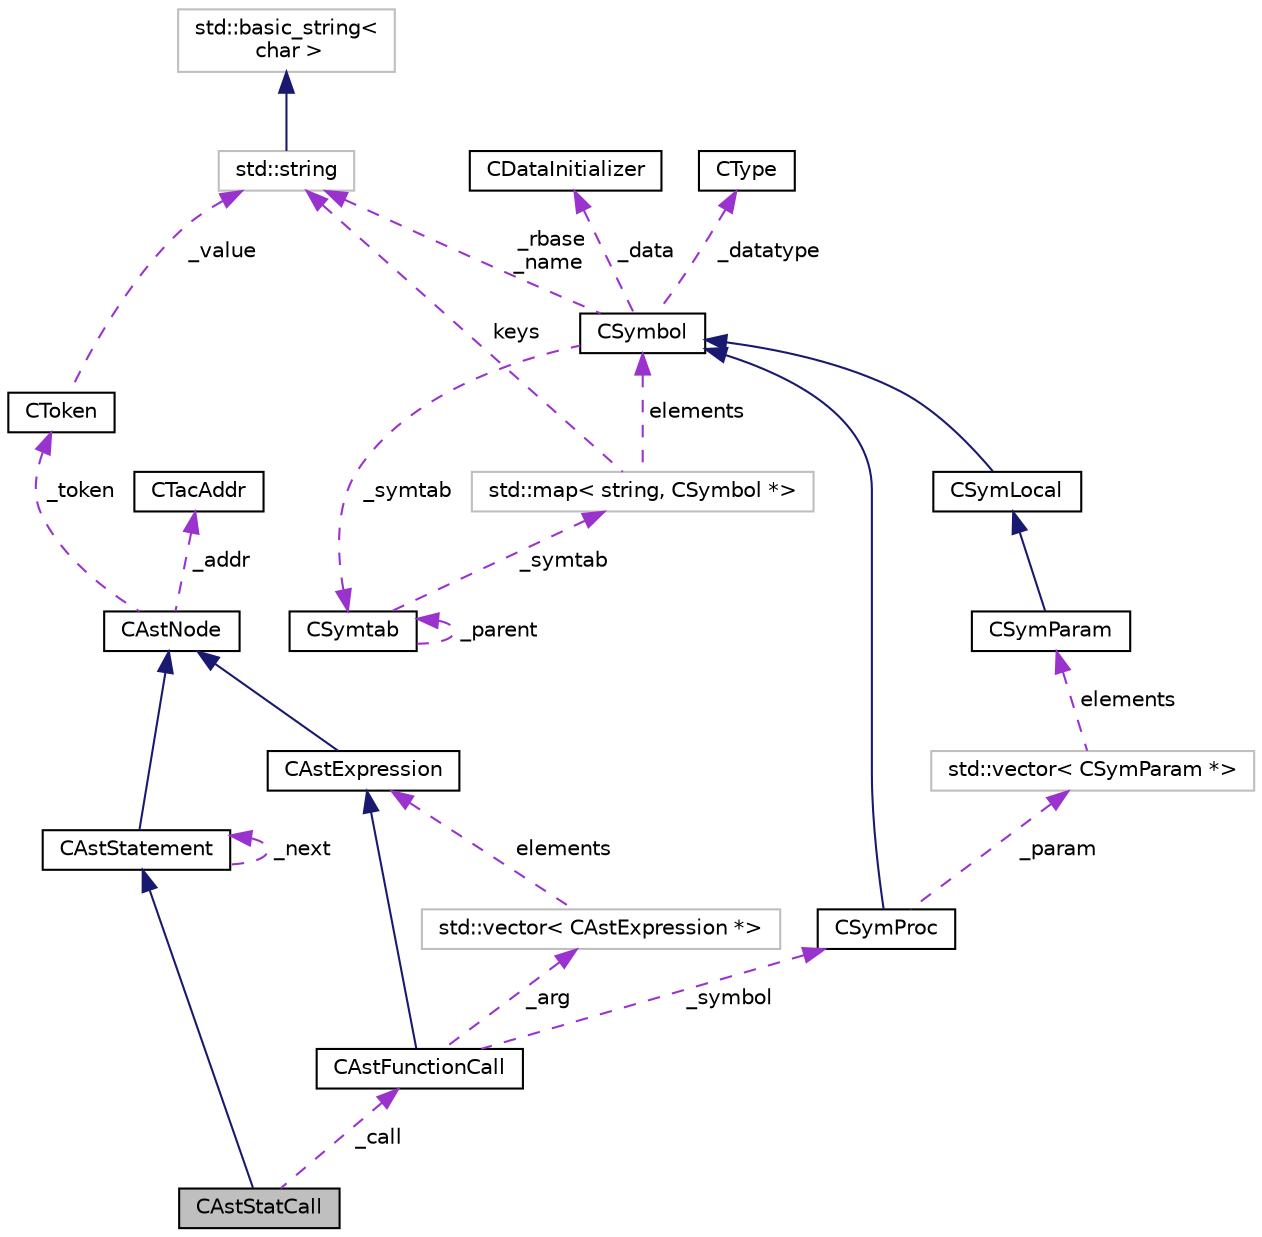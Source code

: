 digraph "CAstStatCall"
{
  edge [fontname="Helvetica",fontsize="10",labelfontname="Helvetica",labelfontsize="10"];
  node [fontname="Helvetica",fontsize="10",shape=record];
  Node3 [label="CAstStatCall",height=0.2,width=0.4,color="black", fillcolor="grey75", style="filled", fontcolor="black"];
  Node4 -> Node3 [dir="back",color="midnightblue",fontsize="10",style="solid",fontname="Helvetica"];
  Node4 [label="CAstStatement",height=0.2,width=0.4,color="black", fillcolor="white", style="filled",URL="$classCAstStatement.html",tooltip="AST statement node. "];
  Node5 -> Node4 [dir="back",color="midnightblue",fontsize="10",style="solid",fontname="Helvetica"];
  Node5 [label="CAstNode",height=0.2,width=0.4,color="black", fillcolor="white", style="filled",URL="$classCAstNode.html",tooltip="AST base node. "];
  Node6 -> Node5 [dir="back",color="darkorchid3",fontsize="10",style="dashed",label=" _token" ,fontname="Helvetica"];
  Node6 [label="CToken",height=0.2,width=0.4,color="black", fillcolor="white", style="filled",URL="$classCToken.html",tooltip="token "];
  Node7 -> Node6 [dir="back",color="darkorchid3",fontsize="10",style="dashed",label=" _value" ,fontname="Helvetica"];
  Node7 [label="std::string",height=0.2,width=0.4,color="grey75", fillcolor="white", style="filled",tooltip="STL class. "];
  Node8 -> Node7 [dir="back",color="midnightblue",fontsize="10",style="solid",fontname="Helvetica"];
  Node8 [label="std::basic_string\<\l char \>",height=0.2,width=0.4,color="grey75", fillcolor="white", style="filled",tooltip="STL class. "];
  Node9 -> Node5 [dir="back",color="darkorchid3",fontsize="10",style="dashed",label=" _addr" ,fontname="Helvetica"];
  Node9 [label="CTacAddr",height=0.2,width=0.4,color="black", fillcolor="white", style="filled",URL="$classCTacAddr.html",tooltip="address class "];
  Node4 -> Node4 [dir="back",color="darkorchid3",fontsize="10",style="dashed",label=" _next" ,fontname="Helvetica"];
  Node10 -> Node3 [dir="back",color="darkorchid3",fontsize="10",style="dashed",label=" _call" ,fontname="Helvetica"];
  Node10 [label="CAstFunctionCall",height=0.2,width=0.4,color="black", fillcolor="white", style="filled",URL="$classCAstFunctionCall.html",tooltip="AST function call node. "];
  Node11 -> Node10 [dir="back",color="midnightblue",fontsize="10",style="solid",fontname="Helvetica"];
  Node11 [label="CAstExpression",height=0.2,width=0.4,color="black", fillcolor="white", style="filled",URL="$classCAstExpression.html",tooltip="AST expression node. "];
  Node5 -> Node11 [dir="back",color="midnightblue",fontsize="10",style="solid",fontname="Helvetica"];
  Node12 -> Node10 [dir="back",color="darkorchid3",fontsize="10",style="dashed",label=" _symbol" ,fontname="Helvetica"];
  Node12 [label="CSymProc",height=0.2,width=0.4,color="black", fillcolor="white", style="filled",URL="$classCSymProc.html",tooltip="procedure symbol "];
  Node13 -> Node12 [dir="back",color="midnightblue",fontsize="10",style="solid",fontname="Helvetica"];
  Node13 [label="CSymbol",height=0.2,width=0.4,color="black", fillcolor="white", style="filled",URL="$classCSymbol.html",tooltip="SnuPL symbol. "];
  Node14 -> Node13 [dir="back",color="darkorchid3",fontsize="10",style="dashed",label=" _symtab" ,fontname="Helvetica"];
  Node14 [label="CSymtab",height=0.2,width=0.4,color="black", fillcolor="white", style="filled",URL="$classCSymtab.html",tooltip="SnuPL symbol table. "];
  Node14 -> Node14 [dir="back",color="darkorchid3",fontsize="10",style="dashed",label=" _parent" ,fontname="Helvetica"];
  Node15 -> Node14 [dir="back",color="darkorchid3",fontsize="10",style="dashed",label=" _symtab" ,fontname="Helvetica"];
  Node15 [label="std::map\< string, CSymbol *\>",height=0.2,width=0.4,color="grey75", fillcolor="white", style="filled"];
  Node7 -> Node15 [dir="back",color="darkorchid3",fontsize="10",style="dashed",label=" keys" ,fontname="Helvetica"];
  Node13 -> Node15 [dir="back",color="darkorchid3",fontsize="10",style="dashed",label=" elements" ,fontname="Helvetica"];
  Node16 -> Node13 [dir="back",color="darkorchid3",fontsize="10",style="dashed",label=" _datatype" ,fontname="Helvetica"];
  Node16 [label="CType",height=0.2,width=0.4,color="black", fillcolor="white", style="filled",URL="$classCType.html",tooltip="SnuPL base type. "];
  Node17 -> Node13 [dir="back",color="darkorchid3",fontsize="10",style="dashed",label=" _data" ,fontname="Helvetica"];
  Node17 [label="CDataInitializer",height=0.2,width=0.4,color="black", fillcolor="white", style="filled",URL="$classCDataInitializer.html",tooltip="SnuPL data initializer. "];
  Node7 -> Node13 [dir="back",color="darkorchid3",fontsize="10",style="dashed",label=" _rbase\n_name" ,fontname="Helvetica"];
  Node18 -> Node12 [dir="back",color="darkorchid3",fontsize="10",style="dashed",label=" _param" ,fontname="Helvetica"];
  Node18 [label="std::vector\< CSymParam *\>",height=0.2,width=0.4,color="grey75", fillcolor="white", style="filled"];
  Node19 -> Node18 [dir="back",color="darkorchid3",fontsize="10",style="dashed",label=" elements" ,fontname="Helvetica"];
  Node19 [label="CSymParam",height=0.2,width=0.4,color="black", fillcolor="white", style="filled",URL="$classCSymParam.html",tooltip="procedure parameter "];
  Node20 -> Node19 [dir="back",color="midnightblue",fontsize="10",style="solid",fontname="Helvetica"];
  Node20 [label="CSymLocal",height=0.2,width=0.4,color="black", fillcolor="white", style="filled",URL="$classCSymLocal.html",tooltip="local variable "];
  Node13 -> Node20 [dir="back",color="midnightblue",fontsize="10",style="solid",fontname="Helvetica"];
  Node21 -> Node10 [dir="back",color="darkorchid3",fontsize="10",style="dashed",label=" _arg" ,fontname="Helvetica"];
  Node21 [label="std::vector\< CAstExpression *\>",height=0.2,width=0.4,color="grey75", fillcolor="white", style="filled"];
  Node11 -> Node21 [dir="back",color="darkorchid3",fontsize="10",style="dashed",label=" elements" ,fontname="Helvetica"];
}
